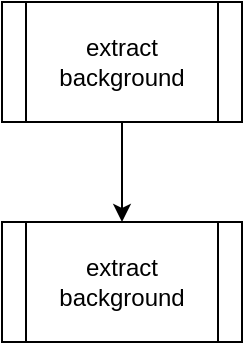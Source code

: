 <mxfile version="21.1.1" type="github">
  <diagram id="C5RBs43oDa-KdzZeNtuy" name="Page-1">
    <mxGraphModel dx="1434" dy="782" grid="1" gridSize="10" guides="1" tooltips="1" connect="1" arrows="1" fold="1" page="1" pageScale="1" pageWidth="827" pageHeight="1169" math="0" shadow="0">
      <root>
        <mxCell id="WIyWlLk6GJQsqaUBKTNV-0" />
        <mxCell id="WIyWlLk6GJQsqaUBKTNV-1" parent="WIyWlLk6GJQsqaUBKTNV-0" />
        <mxCell id="hK1x0uk67OLwDIS3vJfw-4" style="edgeStyle=orthogonalEdgeStyle;rounded=0;orthogonalLoop=1;jettySize=auto;html=1;exitX=0.5;exitY=1;exitDx=0;exitDy=0;entryX=0.5;entryY=0;entryDx=0;entryDy=0;" edge="1" parent="WIyWlLk6GJQsqaUBKTNV-1" source="hK1x0uk67OLwDIS3vJfw-1" target="hK1x0uk67OLwDIS3vJfw-2">
          <mxGeometry relative="1" as="geometry" />
        </mxCell>
        <mxCell id="hK1x0uk67OLwDIS3vJfw-1" value="extract background" style="shape=process;whiteSpace=wrap;html=1;backgroundOutline=1;" vertex="1" parent="WIyWlLk6GJQsqaUBKTNV-1">
          <mxGeometry x="190" y="100" width="120" height="60" as="geometry" />
        </mxCell>
        <mxCell id="hK1x0uk67OLwDIS3vJfw-2" value="extract background" style="shape=process;whiteSpace=wrap;html=1;backgroundOutline=1;" vertex="1" parent="WIyWlLk6GJQsqaUBKTNV-1">
          <mxGeometry x="190" y="210" width="120" height="60" as="geometry" />
        </mxCell>
      </root>
    </mxGraphModel>
  </diagram>
</mxfile>
